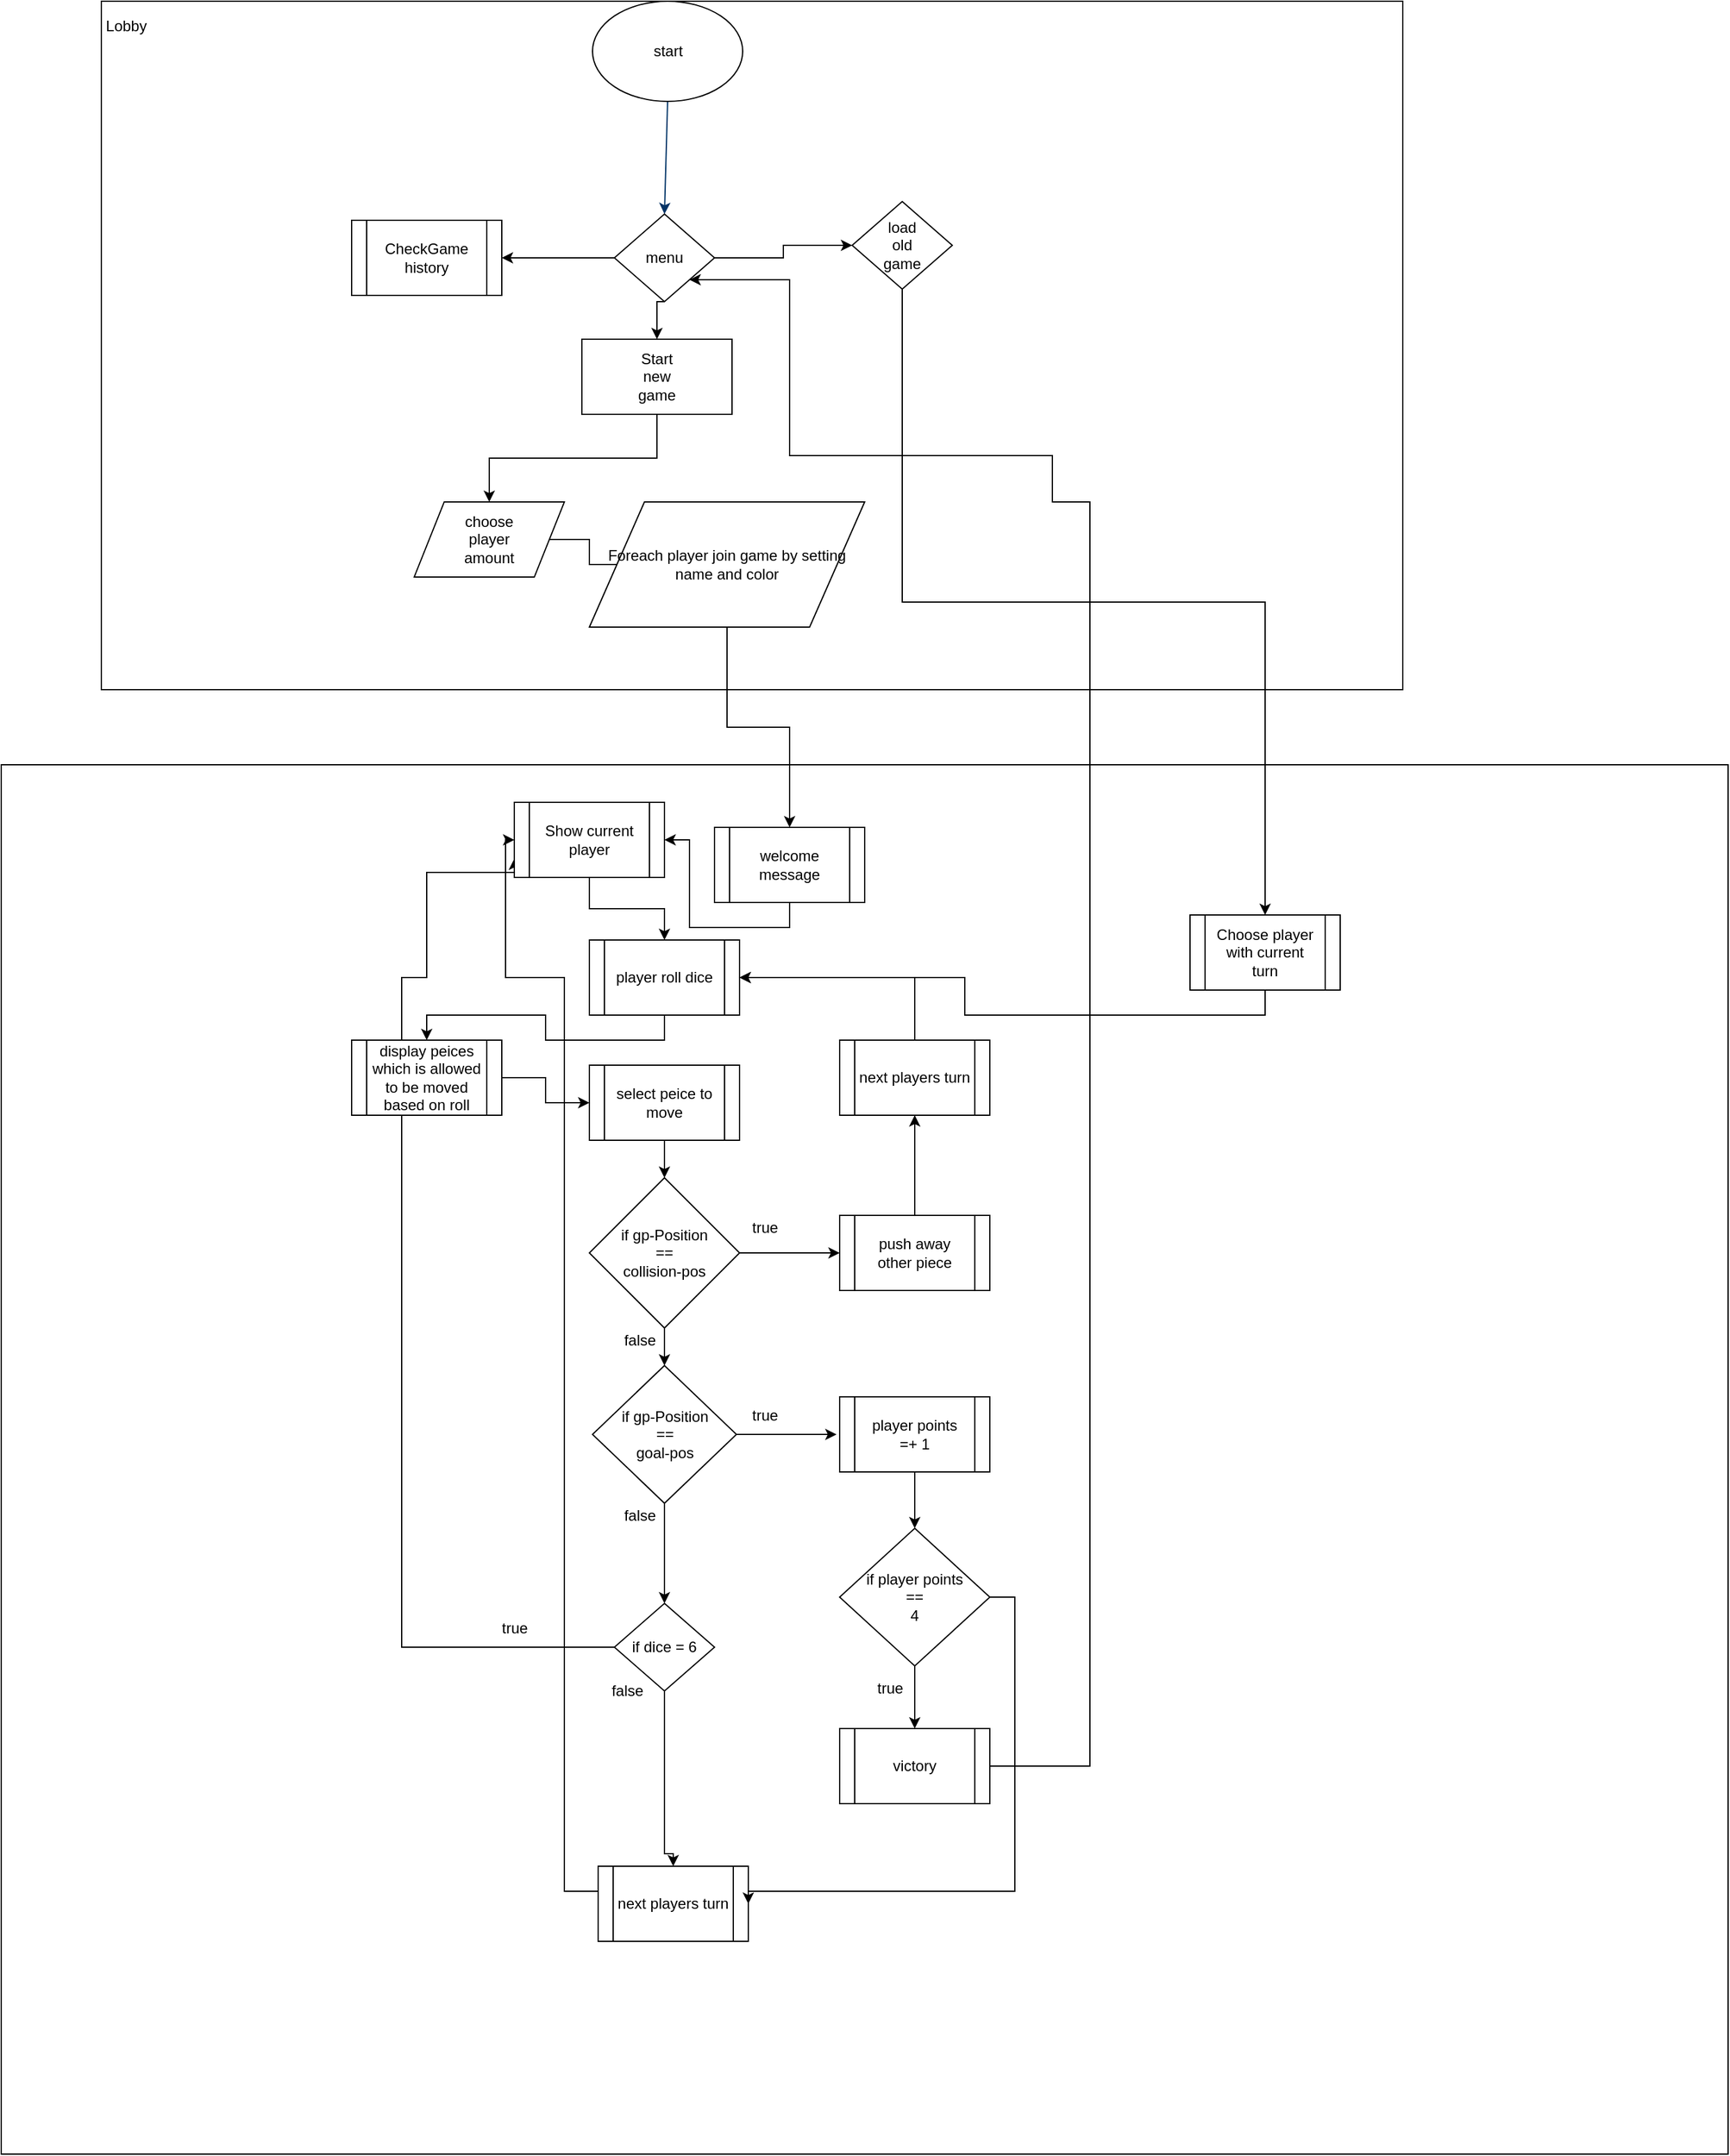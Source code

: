<mxfile version="12.6.5" type="device"><diagram id="6a731a19-8d31-9384-78a2-239565b7b9f0" name="Page-1"><mxGraphModel dx="1125" dy="946" grid="1" gridSize="10" guides="1" tooltips="1" connect="1" arrows="1" fold="1" page="0" pageScale="1" pageWidth="827" pageHeight="1169" background="#ffffff" math="0" shadow="0"><root><mxCell id="0"/><mxCell id="1" parent="0"/><mxCell id="a_zA2hJ9E5DObpwx-3ya-13" value="" style="rounded=0;whiteSpace=wrap;html=1;" vertex="1" parent="1"><mxGeometry x="-210" y="550" width="1380" height="1110" as="geometry"/></mxCell><mxCell id="a_zA2hJ9E5DObpwx-3ya-8" value="" style="rounded=0;whiteSpace=wrap;html=1;" vertex="1" parent="1"><mxGeometry x="-130" y="-60" width="1040" height="550" as="geometry"/></mxCell><mxCell id="8" style="fontStyle=1;strokeColor=#003366;strokeWidth=1;html=1;entryX=0.5;entryY=0;entryDx=0;entryDy=0;exitX=0.5;exitY=1;exitDx=0;exitDy=0;" parent="1" edge="1" target="86aQWqNUb72nHP9ZsrDJ-57" source="86aQWqNUb72nHP9ZsrDJ-56"><mxGeometry relative="1" as="geometry"><mxPoint x="490" y="60" as="sourcePoint"/><mxPoint x="490" y="100" as="targetPoint"/></mxGeometry></mxCell><mxCell id="86aQWqNUb72nHP9ZsrDJ-56" value="start" style="ellipse;whiteSpace=wrap;html=1;" parent="1" vertex="1"><mxGeometry x="262.5" y="-60" width="120" height="80" as="geometry"/></mxCell><mxCell id="86aQWqNUb72nHP9ZsrDJ-59" value="" style="edgeStyle=orthogonalEdgeStyle;rounded=0;orthogonalLoop=1;jettySize=auto;html=1;entryX=1;entryY=0.5;entryDx=0;entryDy=0;" parent="1" source="86aQWqNUb72nHP9ZsrDJ-57" edge="1" target="86aQWqNUb72nHP9ZsrDJ-117"><mxGeometry relative="1" as="geometry"><mxPoint x="240" y="285" as="targetPoint"/></mxGeometry></mxCell><mxCell id="86aQWqNUb72nHP9ZsrDJ-63" value="" style="edgeStyle=orthogonalEdgeStyle;rounded=0;orthogonalLoop=1;jettySize=auto;html=1;" parent="1" source="86aQWqNUb72nHP9ZsrDJ-57" target="86aQWqNUb72nHP9ZsrDJ-62" edge="1"><mxGeometry relative="1" as="geometry"/></mxCell><mxCell id="a_zA2hJ9E5DObpwx-3ya-11" style="edgeStyle=orthogonalEdgeStyle;rounded=0;orthogonalLoop=1;jettySize=auto;html=1;exitX=0.5;exitY=1;exitDx=0;exitDy=0;entryX=0.5;entryY=0;entryDx=0;entryDy=0;" edge="1" parent="1" source="86aQWqNUb72nHP9ZsrDJ-57" target="86aQWqNUb72nHP9ZsrDJ-68"><mxGeometry relative="1" as="geometry"/></mxCell><mxCell id="86aQWqNUb72nHP9ZsrDJ-57" value="menu" style="rhombus;whiteSpace=wrap;html=1;" parent="1" vertex="1"><mxGeometry x="280" y="110" width="80" height="70" as="geometry"/></mxCell><mxCell id="86aQWqNUb72nHP9ZsrDJ-120" style="edgeStyle=orthogonalEdgeStyle;rounded=0;orthogonalLoop=1;jettySize=auto;html=1;exitX=0.5;exitY=1;exitDx=0;exitDy=0;entryX=0.5;entryY=0;entryDx=0;entryDy=0;" parent="1" source="86aQWqNUb72nHP9ZsrDJ-62" target="86aQWqNUb72nHP9ZsrDJ-122" edge="1"><mxGeometry relative="1" as="geometry"><mxPoint x="440" y="480" as="targetPoint"/></mxGeometry></mxCell><mxCell id="86aQWqNUb72nHP9ZsrDJ-62" value="load&lt;br&gt;old&lt;br&gt;game" style="rhombus;whiteSpace=wrap;html=1;" parent="1" vertex="1"><mxGeometry x="470" y="100" width="80" height="70" as="geometry"/></mxCell><mxCell id="86aQWqNUb72nHP9ZsrDJ-72" value="" style="edgeStyle=orthogonalEdgeStyle;rounded=0;orthogonalLoop=1;jettySize=auto;html=1;" parent="1" source="86aQWqNUb72nHP9ZsrDJ-67" target="86aQWqNUb72nHP9ZsrDJ-71" edge="1"><mxGeometry relative="1" as="geometry"/></mxCell><mxCell id="86aQWqNUb72nHP9ZsrDJ-67" value="&lt;span style=&quot;white-space: normal&quot;&gt;choose&lt;/span&gt;&lt;br style=&quot;white-space: normal&quot;&gt;&lt;span style=&quot;white-space: normal&quot;&gt;player&lt;/span&gt;&lt;br style=&quot;white-space: normal&quot;&gt;&lt;span style=&quot;white-space: normal&quot;&gt;amount&lt;/span&gt;" style="shape=parallelogram;perimeter=parallelogramPerimeter;whiteSpace=wrap;html=1;" parent="1" vertex="1"><mxGeometry x="120" y="340" width="120" height="60" as="geometry"/></mxCell><mxCell id="86aQWqNUb72nHP9ZsrDJ-73" style="edgeStyle=orthogonalEdgeStyle;rounded=0;orthogonalLoop=1;jettySize=auto;html=1;exitX=0.5;exitY=1;exitDx=0;exitDy=0;entryX=0.5;entryY=0;entryDx=0;entryDy=0;" parent="1" source="86aQWqNUb72nHP9ZsrDJ-71" edge="1" target="a_zA2hJ9E5DObpwx-3ya-14"><mxGeometry relative="1" as="geometry"><mxPoint x="320" y="690" as="targetPoint"/></mxGeometry></mxCell><mxCell id="86aQWqNUb72nHP9ZsrDJ-71" value="Foreach player join game by setting name and color" style="shape=parallelogram;perimeter=parallelogramPerimeter;whiteSpace=wrap;html=1;" parent="1" vertex="1"><mxGeometry x="260" y="340" width="220" height="100" as="geometry"/></mxCell><mxCell id="a_zA2hJ9E5DObpwx-3ya-10" style="edgeStyle=orthogonalEdgeStyle;rounded=0;orthogonalLoop=1;jettySize=auto;html=1;exitX=0.5;exitY=1;exitDx=0;exitDy=0;entryX=0.5;entryY=0;entryDx=0;entryDy=0;" edge="1" parent="1" source="86aQWqNUb72nHP9ZsrDJ-68" target="86aQWqNUb72nHP9ZsrDJ-67"><mxGeometry relative="1" as="geometry"/></mxCell><mxCell id="86aQWqNUb72nHP9ZsrDJ-68" value="&lt;span style=&quot;white-space: normal&quot;&gt;Start&lt;/span&gt;&lt;br style=&quot;white-space: normal&quot;&gt;&lt;span style=&quot;white-space: normal&quot;&gt;new&lt;/span&gt;&lt;br style=&quot;white-space: normal&quot;&gt;&lt;span style=&quot;white-space: normal&quot;&gt;game&lt;/span&gt;" style="rounded=0;whiteSpace=wrap;html=1;" parent="1" vertex="1"><mxGeometry x="254" y="210" width="120" height="60" as="geometry"/></mxCell><mxCell id="a_zA2hJ9E5DObpwx-3ya-22" style="edgeStyle=orthogonalEdgeStyle;rounded=0;orthogonalLoop=1;jettySize=auto;html=1;exitX=0.5;exitY=1;exitDx=0;exitDy=0;" edge="1" parent="1" source="86aQWqNUb72nHP9ZsrDJ-77" target="a_zA2hJ9E5DObpwx-3ya-20"><mxGeometry relative="1" as="geometry"/></mxCell><mxCell id="86aQWqNUb72nHP9ZsrDJ-77" value="player roll dice" style="shape=process;whiteSpace=wrap;html=1;backgroundOutline=1;" parent="1" vertex="1"><mxGeometry x="260" y="690" width="120" height="60" as="geometry"/></mxCell><mxCell id="86aQWqNUb72nHP9ZsrDJ-79" style="edgeStyle=orthogonalEdgeStyle;rounded=0;orthogonalLoop=1;jettySize=auto;html=1;exitX=1;exitY=0.5;exitDx=0;exitDy=0;entryX=0;entryY=0.75;entryDx=0;entryDy=0;" parent="1" source="86aQWqNUb72nHP9ZsrDJ-78" target="a_zA2hJ9E5DObpwx-3ya-17" edge="1"><mxGeometry relative="1" as="geometry"><Array as="points"><mxPoint x="110" y="1255"/><mxPoint x="110" y="720"/><mxPoint x="130" y="720"/><mxPoint x="130" y="636"/><mxPoint x="200" y="636"/></Array></mxGeometry></mxCell><mxCell id="86aQWqNUb72nHP9ZsrDJ-82" style="edgeStyle=orthogonalEdgeStyle;rounded=0;orthogonalLoop=1;jettySize=auto;html=1;exitX=0.5;exitY=1;exitDx=0;exitDy=0;" parent="1" source="86aQWqNUb72nHP9ZsrDJ-78" target="86aQWqNUb72nHP9ZsrDJ-83" edge="1"><mxGeometry relative="1" as="geometry"><mxPoint x="327" y="1420" as="targetPoint"/><Array as="points"><mxPoint x="320" y="1420"/><mxPoint x="327" y="1420"/></Array></mxGeometry></mxCell><mxCell id="86aQWqNUb72nHP9ZsrDJ-78" value="if dice = 6" style="rhombus;whiteSpace=wrap;html=1;" parent="1" vertex="1"><mxGeometry x="280" y="1220" width="80" height="70" as="geometry"/></mxCell><mxCell id="86aQWqNUb72nHP9ZsrDJ-81" value="false" style="text;html=1;align=center;verticalAlign=middle;resizable=0;points=[];autosize=1;" parent="86aQWqNUb72nHP9ZsrDJ-78" vertex="1"><mxGeometry x="-10" y="60.215" width="40" height="20" as="geometry"/></mxCell><mxCell id="86aQWqNUb72nHP9ZsrDJ-80" value="true" style="text;html=1;align=center;verticalAlign=middle;resizable=0;points=[];autosize=1;" parent="1" vertex="1"><mxGeometry x="180" y="1230" width="40" height="20" as="geometry"/></mxCell><mxCell id="86aQWqNUb72nHP9ZsrDJ-84" style="edgeStyle=orthogonalEdgeStyle;rounded=0;orthogonalLoop=1;jettySize=auto;html=1;entryX=0;entryY=0.5;entryDx=0;entryDy=0;exitX=0;exitY=0.5;exitDx=0;exitDy=0;" parent="1" source="86aQWqNUb72nHP9ZsrDJ-83" target="a_zA2hJ9E5DObpwx-3ya-17" edge="1"><mxGeometry relative="1" as="geometry"><mxPoint x="250" y="930" as="sourcePoint"/><Array as="points"><mxPoint x="267" y="1450"/><mxPoint x="240" y="1450"/><mxPoint x="240" y="720"/><mxPoint x="193" y="720"/><mxPoint x="193" y="610"/></Array></mxGeometry></mxCell><mxCell id="86aQWqNUb72nHP9ZsrDJ-83" value="next players turn" style="shape=process;whiteSpace=wrap;html=1;backgroundOutline=1;" parent="1" vertex="1"><mxGeometry x="267" y="1430" width="120" height="60" as="geometry"/></mxCell><mxCell id="86aQWqNUb72nHP9ZsrDJ-90" value="" style="edgeStyle=orthogonalEdgeStyle;rounded=0;orthogonalLoop=1;jettySize=auto;html=1;" parent="1" source="86aQWqNUb72nHP9ZsrDJ-88" edge="1"><mxGeometry relative="1" as="geometry"><mxPoint x="320" y="880" as="targetPoint"/></mxGeometry></mxCell><mxCell id="86aQWqNUb72nHP9ZsrDJ-88" value="&lt;span style=&quot;white-space: normal&quot;&gt;select peice to move&lt;br&gt;&lt;/span&gt;" style="shape=process;whiteSpace=wrap;html=1;backgroundOutline=1;" parent="1" vertex="1"><mxGeometry x="260" y="790" width="120" height="60" as="geometry"/></mxCell><mxCell id="86aQWqNUb72nHP9ZsrDJ-93" value="" style="edgeStyle=orthogonalEdgeStyle;rounded=0;orthogonalLoop=1;jettySize=auto;html=1;" parent="1" source="86aQWqNUb72nHP9ZsrDJ-91" edge="1"><mxGeometry relative="1" as="geometry"><mxPoint x="460" y="940" as="targetPoint"/></mxGeometry></mxCell><mxCell id="86aQWqNUb72nHP9ZsrDJ-97" value="" style="edgeStyle=orthogonalEdgeStyle;rounded=0;orthogonalLoop=1;jettySize=auto;html=1;" parent="1" source="86aQWqNUb72nHP9ZsrDJ-91" edge="1"><mxGeometry relative="1" as="geometry"><mxPoint x="320" y="1030" as="targetPoint"/></mxGeometry></mxCell><mxCell id="86aQWqNUb72nHP9ZsrDJ-91" value="if gp-Position&lt;br&gt;==&lt;br&gt;collision-pos" style="rhombus;whiteSpace=wrap;html=1;" parent="1" vertex="1"><mxGeometry x="260" y="880" width="120" height="120" as="geometry"/></mxCell><mxCell id="86aQWqNUb72nHP9ZsrDJ-95" style="edgeStyle=orthogonalEdgeStyle;rounded=0;orthogonalLoop=1;jettySize=auto;html=1;exitX=0.5;exitY=0;exitDx=0;exitDy=0;entryX=1;entryY=0.5;entryDx=0;entryDy=0;" parent="1" source="86aQWqNUb72nHP9ZsrDJ-94" target="86aQWqNUb72nHP9ZsrDJ-77" edge="1"><mxGeometry relative="1" as="geometry"><mxPoint x="520" y="720" as="targetPoint"/></mxGeometry></mxCell><mxCell id="vgElKMXZHZ0bTilcpBqj-13" value="" style="edgeStyle=orthogonalEdgeStyle;rounded=0;orthogonalLoop=1;jettySize=auto;html=1;" parent="1" source="86aQWqNUb72nHP9ZsrDJ-94" edge="1"><mxGeometry relative="1" as="geometry"><mxPoint x="520" y="830" as="targetPoint"/></mxGeometry></mxCell><mxCell id="86aQWqNUb72nHP9ZsrDJ-94" value="push away&lt;br&gt;other piece&lt;br&gt;" style="shape=process;whiteSpace=wrap;html=1;backgroundOutline=1;" parent="1" vertex="1"><mxGeometry x="460" y="910" width="120" height="60" as="geometry"/></mxCell><mxCell id="86aQWqNUb72nHP9ZsrDJ-100" value="" style="edgeStyle=orthogonalEdgeStyle;rounded=0;orthogonalLoop=1;jettySize=auto;html=1;" parent="1" source="86aQWqNUb72nHP9ZsrDJ-98" edge="1"><mxGeometry relative="1" as="geometry"><mxPoint x="457.5" y="1085" as="targetPoint"/></mxGeometry></mxCell><mxCell id="vgElKMXZHZ0bTilcpBqj-10" value="" style="edgeStyle=orthogonalEdgeStyle;rounded=0;orthogonalLoop=1;jettySize=auto;html=1;" parent="1" source="86aQWqNUb72nHP9ZsrDJ-98" edge="1"><mxGeometry relative="1" as="geometry"><mxPoint x="320" y="1220" as="targetPoint"/></mxGeometry></mxCell><mxCell id="86aQWqNUb72nHP9ZsrDJ-98" value="&lt;span style=&quot;white-space: normal&quot;&gt;if gp-Position&lt;/span&gt;&lt;br style=&quot;white-space: normal&quot;&gt;&lt;span style=&quot;white-space: normal&quot;&gt;==&lt;/span&gt;&lt;br style=&quot;white-space: normal&quot;&gt;&lt;span style=&quot;white-space: normal&quot;&gt;goal-pos&lt;/span&gt;" style="rhombus;whiteSpace=wrap;html=1;" parent="1" vertex="1"><mxGeometry x="262.5" y="1030" width="115" height="110" as="geometry"/></mxCell><mxCell id="86aQWqNUb72nHP9ZsrDJ-104" style="edgeStyle=orthogonalEdgeStyle;rounded=0;orthogonalLoop=1;jettySize=auto;html=1;exitX=0.5;exitY=1;exitDx=0;exitDy=0;" parent="1" source="86aQWqNUb72nHP9ZsrDJ-101" edge="1"><mxGeometry relative="1" as="geometry"><mxPoint x="520" y="1160" as="targetPoint"/></mxGeometry></mxCell><mxCell id="86aQWqNUb72nHP9ZsrDJ-101" value="player points =+&amp;nbsp;1" style="shape=process;whiteSpace=wrap;html=1;backgroundOutline=1;" parent="1" vertex="1"><mxGeometry x="460" y="1055" width="120" height="60" as="geometry"/></mxCell><mxCell id="86aQWqNUb72nHP9ZsrDJ-102" value="true" style="text;html=1;align=center;verticalAlign=middle;resizable=0;points=[];autosize=1;" parent="1" vertex="1"><mxGeometry x="380" y="910" width="40" height="20" as="geometry"/></mxCell><mxCell id="86aQWqNUb72nHP9ZsrDJ-103" value="true" style="text;html=1;align=center;verticalAlign=middle;resizable=0;points=[];autosize=1;" parent="1" vertex="1"><mxGeometry x="380" y="1060" width="40" height="20" as="geometry"/></mxCell><mxCell id="86aQWqNUb72nHP9ZsrDJ-106" style="edgeStyle=orthogonalEdgeStyle;rounded=0;orthogonalLoop=1;jettySize=auto;html=1;exitX=0.5;exitY=1;exitDx=0;exitDy=0;" parent="1" source="86aQWqNUb72nHP9ZsrDJ-105" edge="1"><mxGeometry relative="1" as="geometry"><mxPoint x="520" y="1320" as="targetPoint"/></mxGeometry></mxCell><mxCell id="86aQWqNUb72nHP9ZsrDJ-111" style="edgeStyle=orthogonalEdgeStyle;rounded=0;orthogonalLoop=1;jettySize=auto;html=1;exitX=1;exitY=0.5;exitDx=0;exitDy=0;entryX=1;entryY=0.5;entryDx=0;entryDy=0;" parent="1" source="86aQWqNUb72nHP9ZsrDJ-105" target="86aQWqNUb72nHP9ZsrDJ-83" edge="1"><mxGeometry relative="1" as="geometry"><mxPoint x="650" y="1240" as="targetPoint"/><Array as="points"><mxPoint x="600" y="1215"/><mxPoint x="600" y="1450"/></Array></mxGeometry></mxCell><mxCell id="86aQWqNUb72nHP9ZsrDJ-105" value="if player points&lt;br&gt;==&lt;br&gt;4" style="rhombus;whiteSpace=wrap;html=1;" parent="1" vertex="1"><mxGeometry x="460" y="1160" width="120" height="110" as="geometry"/></mxCell><mxCell id="86aQWqNUb72nHP9ZsrDJ-107" value="true" style="text;html=1;align=center;verticalAlign=middle;resizable=0;points=[];autosize=1;" parent="1" vertex="1"><mxGeometry x="480" y="1278" width="40" height="20" as="geometry"/></mxCell><mxCell id="86aQWqNUb72nHP9ZsrDJ-115" style="edgeStyle=orthogonalEdgeStyle;rounded=0;orthogonalLoop=1;jettySize=auto;html=1;entryX=1;entryY=1;entryDx=0;entryDy=0;" parent="1" source="86aQWqNUb72nHP9ZsrDJ-110" target="86aQWqNUb72nHP9ZsrDJ-57" edge="1"><mxGeometry relative="1" as="geometry"><mxPoint x="620" y="346" as="targetPoint"/><Array as="points"><mxPoint x="660" y="1350"/><mxPoint x="660" y="340"/><mxPoint x="630" y="340"/><mxPoint x="630" y="303"/><mxPoint x="420" y="303"/><mxPoint x="420" y="163"/></Array></mxGeometry></mxCell><mxCell id="86aQWqNUb72nHP9ZsrDJ-110" value="victory" style="shape=process;whiteSpace=wrap;html=1;backgroundOutline=1;" parent="1" vertex="1"><mxGeometry x="460" y="1320" width="120" height="60" as="geometry"/></mxCell><mxCell id="86aQWqNUb72nHP9ZsrDJ-116" style="edgeStyle=orthogonalEdgeStyle;rounded=0;orthogonalLoop=1;jettySize=auto;html=1;exitX=0.5;exitY=1;exitDx=0;exitDy=0;" parent="1" source="86aQWqNUb72nHP9ZsrDJ-62" target="86aQWqNUb72nHP9ZsrDJ-62" edge="1"><mxGeometry relative="1" as="geometry"/></mxCell><mxCell id="86aQWqNUb72nHP9ZsrDJ-117" value="&lt;span style=&quot;white-space: normal&quot;&gt;CheckGame&lt;/span&gt;&lt;br style=&quot;white-space: normal&quot;&gt;&lt;span style=&quot;white-space: normal&quot;&gt;history&lt;/span&gt;" style="shape=process;whiteSpace=wrap;html=1;backgroundOutline=1;" parent="1" vertex="1"><mxGeometry x="70" y="115" width="120" height="60" as="geometry"/></mxCell><mxCell id="86aQWqNUb72nHP9ZsrDJ-123" style="edgeStyle=orthogonalEdgeStyle;rounded=0;orthogonalLoop=1;jettySize=auto;html=1;exitX=0.5;exitY=1;exitDx=0;exitDy=0;entryX=1;entryY=0.5;entryDx=0;entryDy=0;" parent="1" source="86aQWqNUb72nHP9ZsrDJ-122" target="86aQWqNUb72nHP9ZsrDJ-77" edge="1"><mxGeometry relative="1" as="geometry"/></mxCell><mxCell id="86aQWqNUb72nHP9ZsrDJ-122" value="Choose player with current&lt;br&gt;turn" style="shape=process;whiteSpace=wrap;html=1;backgroundOutline=1;" parent="1" vertex="1"><mxGeometry x="740" y="670" width="120" height="60" as="geometry"/></mxCell><mxCell id="vgElKMXZHZ0bTilcpBqj-11" value="next players turn" style="shape=process;whiteSpace=wrap;html=1;backgroundOutline=1;" parent="1" vertex="1"><mxGeometry x="460" y="770" width="120" height="60" as="geometry"/></mxCell><mxCell id="vgElKMXZHZ0bTilcpBqj-14" value="false" style="text;html=1;align=center;verticalAlign=middle;resizable=0;points=[];autosize=1;" parent="1" vertex="1"><mxGeometry x="280" y="1140" width="40" height="20" as="geometry"/></mxCell><mxCell id="vgElKMXZHZ0bTilcpBqj-15" value="false" style="text;html=1;align=center;verticalAlign=middle;resizable=0;points=[];autosize=1;" parent="1" vertex="1"><mxGeometry x="280" y="1000" width="40" height="20" as="geometry"/></mxCell><mxCell id="a_zA2hJ9E5DObpwx-3ya-9" value="Lobby" style="text;html=1;strokeColor=none;fillColor=none;align=center;verticalAlign=middle;whiteSpace=wrap;rounded=0;" vertex="1" parent="1"><mxGeometry x="-130" y="-50" width="40" height="20" as="geometry"/></mxCell><mxCell id="a_zA2hJ9E5DObpwx-3ya-16" style="edgeStyle=orthogonalEdgeStyle;rounded=0;orthogonalLoop=1;jettySize=auto;html=1;exitX=0.5;exitY=1;exitDx=0;exitDy=0;" edge="1" parent="1" source="a_zA2hJ9E5DObpwx-3ya-14" target="a_zA2hJ9E5DObpwx-3ya-17"><mxGeometry relative="1" as="geometry"/></mxCell><mxCell id="a_zA2hJ9E5DObpwx-3ya-14" value="welcome message" style="shape=process;whiteSpace=wrap;html=1;backgroundOutline=1;" vertex="1" parent="1"><mxGeometry x="360" y="600" width="120" height="60" as="geometry"/></mxCell><mxCell id="a_zA2hJ9E5DObpwx-3ya-18" style="edgeStyle=orthogonalEdgeStyle;rounded=0;orthogonalLoop=1;jettySize=auto;html=1;exitX=0.5;exitY=1;exitDx=0;exitDy=0;entryX=0.5;entryY=0;entryDx=0;entryDy=0;" edge="1" parent="1" source="a_zA2hJ9E5DObpwx-3ya-17" target="86aQWqNUb72nHP9ZsrDJ-77"><mxGeometry relative="1" as="geometry"/></mxCell><mxCell id="a_zA2hJ9E5DObpwx-3ya-17" value="Show current player" style="shape=process;whiteSpace=wrap;html=1;backgroundOutline=1;" vertex="1" parent="1"><mxGeometry x="200" y="580" width="120" height="60" as="geometry"/></mxCell><mxCell id="a_zA2hJ9E5DObpwx-3ya-21" style="edgeStyle=orthogonalEdgeStyle;rounded=0;orthogonalLoop=1;jettySize=auto;html=1;exitX=1;exitY=0.5;exitDx=0;exitDy=0;" edge="1" parent="1" source="a_zA2hJ9E5DObpwx-3ya-20" target="86aQWqNUb72nHP9ZsrDJ-88"><mxGeometry relative="1" as="geometry"/></mxCell><mxCell id="a_zA2hJ9E5DObpwx-3ya-20" value="&lt;span style=&quot;white-space: normal&quot;&gt;display peices which is allowed to be moved based on roll&lt;br&gt;&lt;/span&gt;" style="shape=process;whiteSpace=wrap;html=1;backgroundOutline=1;" vertex="1" parent="1"><mxGeometry x="70" y="770" width="120" height="60" as="geometry"/></mxCell></root></mxGraphModel></diagram></mxfile>